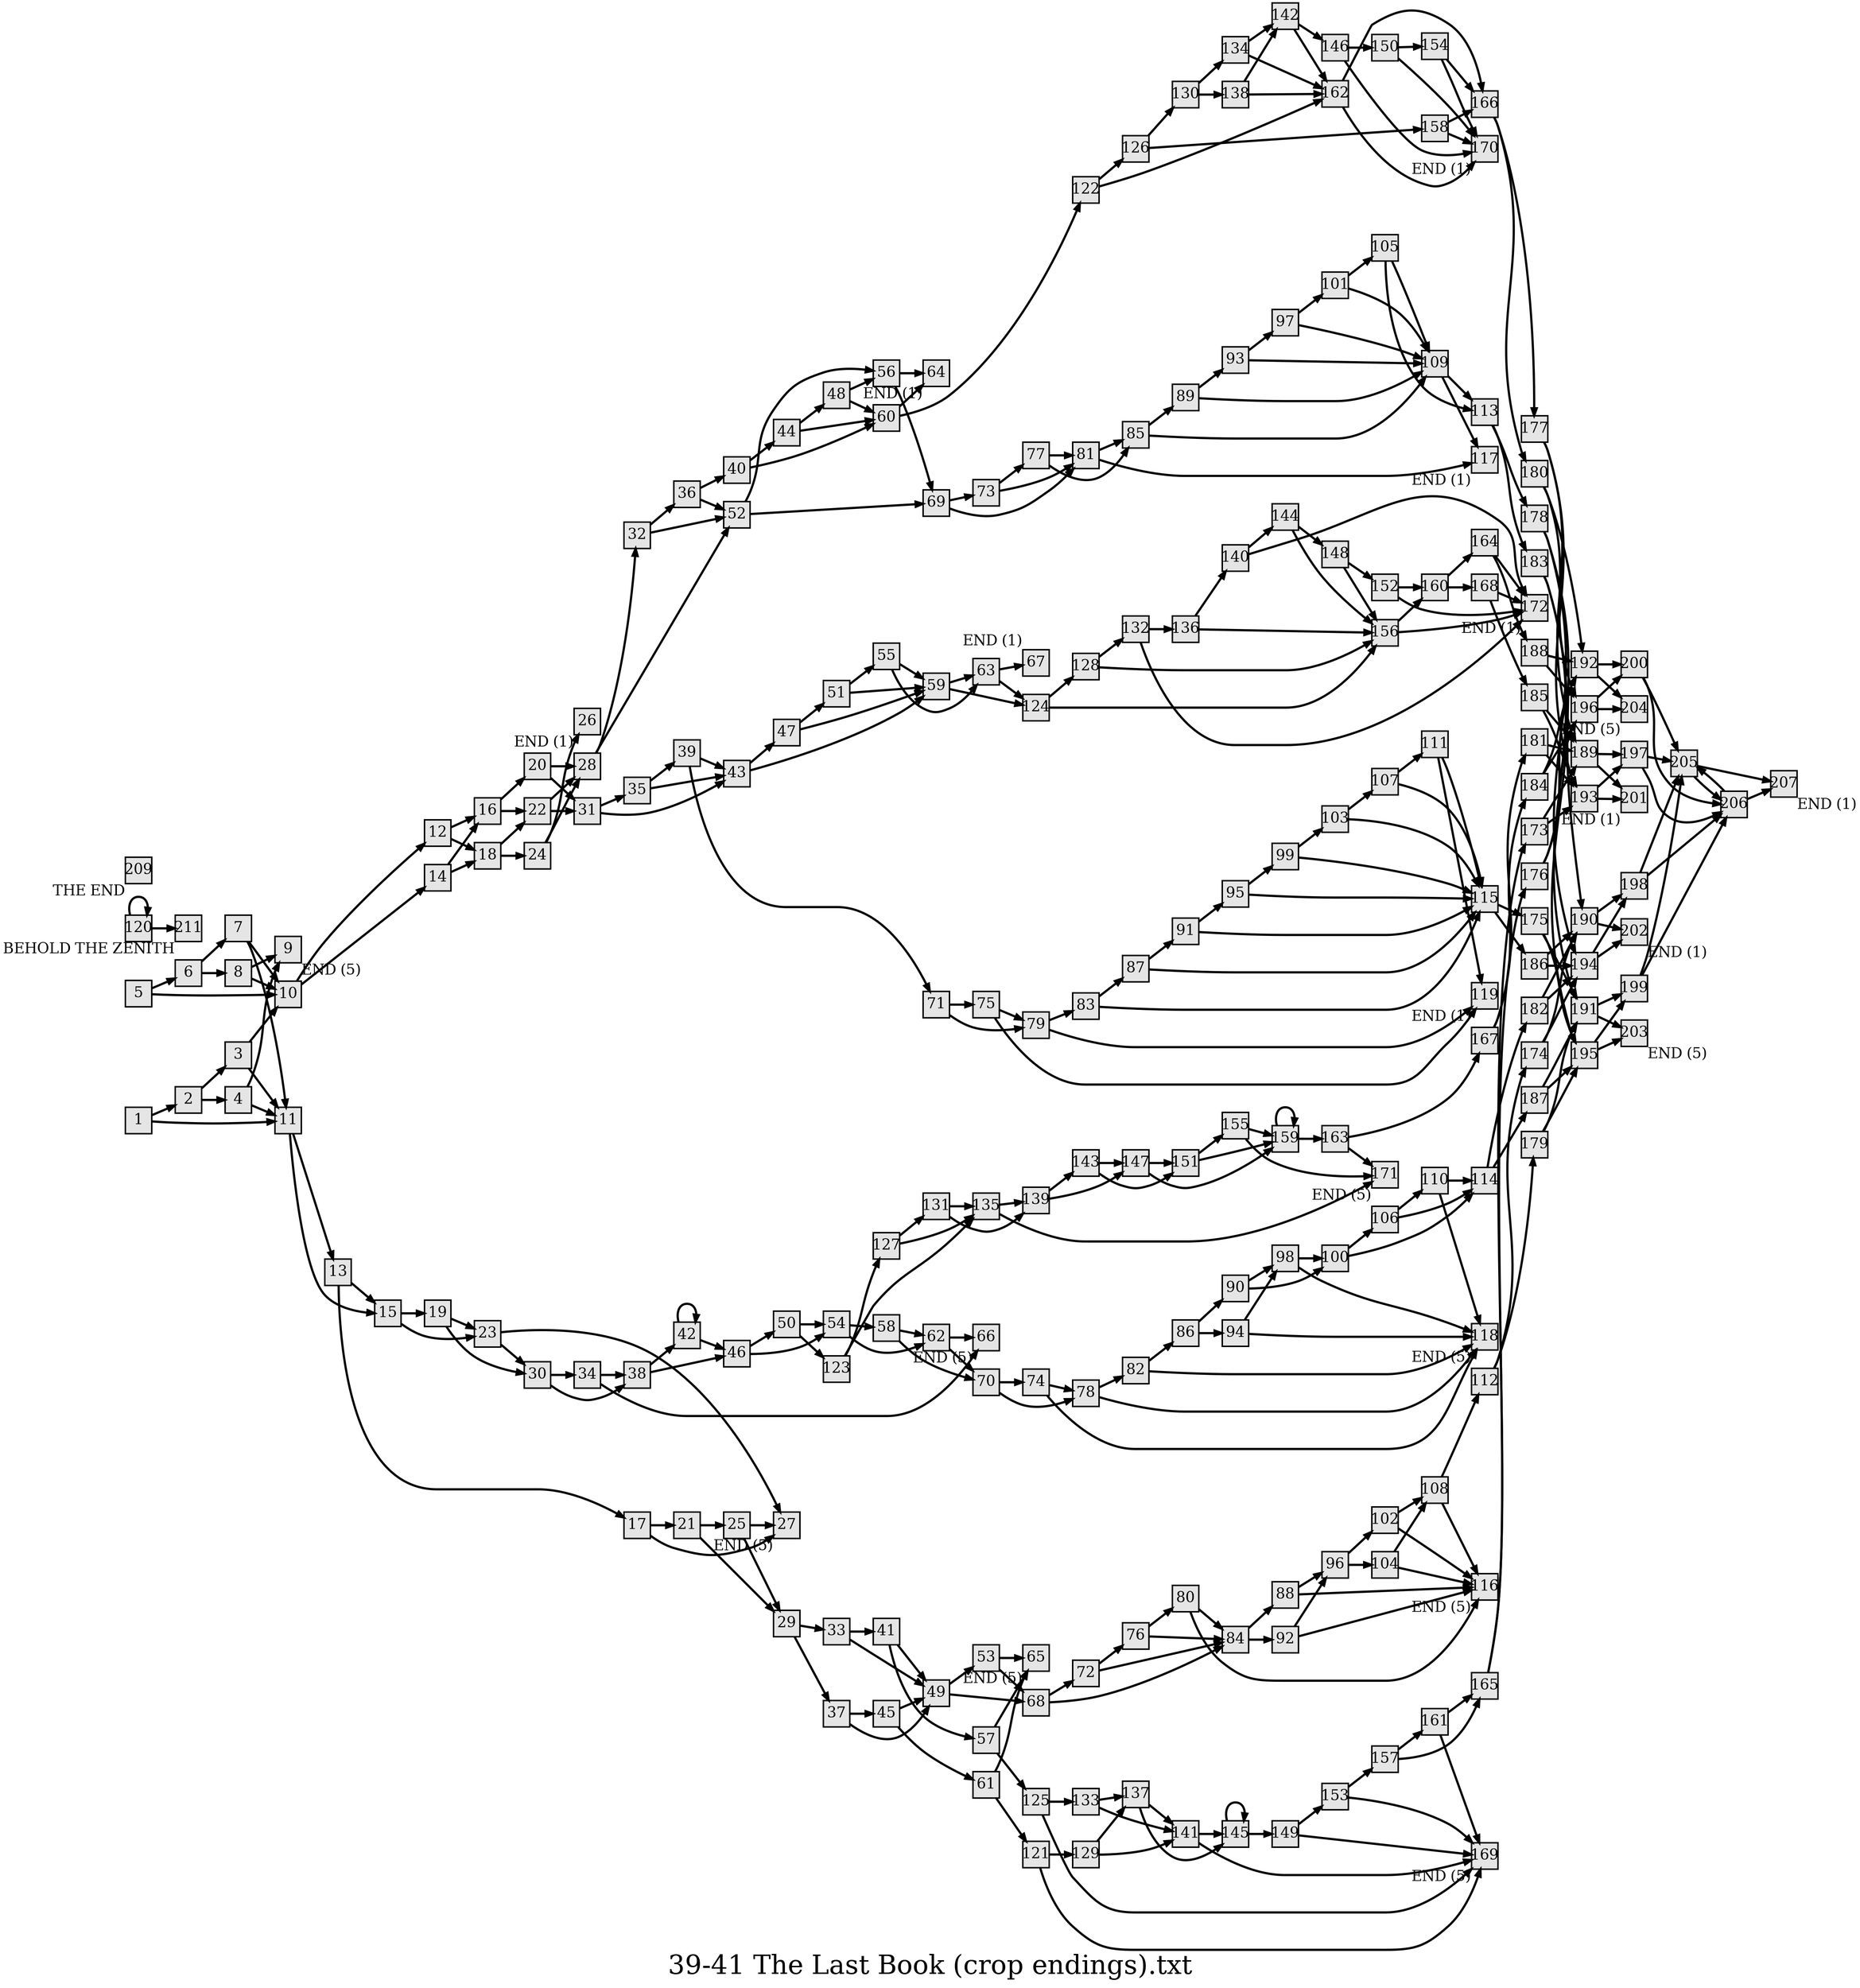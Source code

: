 digraph g{
  graph [ label="39-41 The Last Book (crop endings).txt" rankdir=LR, ordering=out, fontsize=36, nodesep="0.35", ranksep="0.45"];
  node  [shape=rect, penwidth=2, fontsize=20, style=filled, fillcolor=grey90, margin="0,0", labelfloat=true, regular=true, fixedsize=true];
  edge  [labelfloat=true, penwidth=3, fontsize=12];
  // Jeremy Douglass 2017-09-28;
  
  1 -> 2;
  1 -> 11;
  2 -> 3;
  2 -> 4;
  3 -> 10;
  3 -> 11;
  4 -> 9;
  4 -> 11;
  5 -> 6;
  5 -> 10;
  6 -> 7;
  6 -> 8;
  7 -> 10;
  7 -> 11;
  8 -> 9;
  8 -> 10;
  9	[ xlabel="END (5)" ];
  10 -> 12;
  10 -> 14;
  11 -> 13;
  11 -> 15;
  12 -> 16;
  12 -> 18;
  13 -> 15;
  13 -> 17;
  14 -> 16;
  14 -> 18;
  15 -> 19;
  15 -> 23;
  16 -> 20;
  16 -> 22;
  17 -> 21;
  17 -> 27;
  18 -> 22;
  18 -> 24;
  19 -> 23;
  19 -> 30;
  20 -> 28;
  20 -> 31;
  21 -> 25;
  21 -> 29;
  22 -> 28;
  22 -> 31;
  23 -> 27;
  23 -> 30;
  24 -> 26;
  24 -> 28;
  25 -> 27;
  25 -> 29;
  26	[ xlabel="END (1)" ];
  27	[ xlabel="END (5)" ];
  28 -> 32;
  28 -> 52;
  29 -> 33;	// If you are male, turn to page 33
  29 -> 37;	// if you are female, turn to page 37
  30 -> 34;
  30 -> 38;
  31 -> 35;
  31 -> 43;
  32 -> 36;
  32 -> 52;
  33 -> 41;
  33 -> 49;
  34 -> 38;
  34 -> 66;
  35 -> 39;
  35 -> 43;
  36 -> 40;
  36 -> 52;
  37 -> 45;
  37 -> 49;
  38 -> 42;
  38 -> 46;
  39 -> 43;
  39 -> 71;
  40 -> 44;
  40 -> 60;
  41 -> 49;
  41 -> 57;
  42 -> 42;
  42 -> 46;
  43 -> 47;
  43 -> 59;
  44 -> 48;
  44 -> 60;
  45 -> 49;
  45 -> 61;
  46 -> 50;
  46 -> 54;
  47 -> 51;
  47 -> 59;
  48 -> 56;
  48 -> 60;
  49 -> 53;
  49 -> 68;
  50 -> 54;
  50 -> 123;
  51 -> 55;
  51 -> 59;
  52 -> 56;
  52 -> 69;
  53 -> 65;
  53 -> 68;
  54 -> 58;
  54 -> 62;
  55 -> 59;
  55 -> 63;
  56 -> 64;
  56 -> 69;
  57 -> 65;
  57 -> 125;
  58 -> 62;
  58 -> 70;
  59 -> 63;
  59 -> 124;
  60 -> 64;
  60 -> 122;
  61 -> 65;
  61 -> 121;
  62 -> 66;
  62 -> 70;
  63 -> 67;
  63 -> 124;
  64	[ xlabel="END (1)" ];
  65	[ xlabel="END (5)" ];
  66	[ xlabel="END (5)" ];
  67	[ xlabel="END (1)" ];
  68 -> 72;
  68 -> 84;
  69 -> 73;
  69 -> 81;
  70 -> 74;
  70 -> 78;
  71 -> 75;
  71 -> 79;
  72 -> 76;
  72 -> 84;
  73 -> 77;
  73 -> 81;
  74 -> 78;
  74 -> 118;
  75 -> 79;
  75 -> 119;
  76 -> 80;
  76 -> 84;
  77 -> 81;
  77 -> 85;
  78 -> 82;
  78 -> 118;
  79 -> 83;
  79 -> 119;
  80 -> 84;
  80 -> 116;
  81 -> 85;
  81 -> 117;
  82 -> 86;
  82 -> 118;
  83 -> 87;
  83 -> 115;
  84 -> 88;
  84 -> 92;
  85 -> 89;
  85 -> 109;
  86 -> 90;
  86 -> 94;
  87 -> 91;
  87 -> 115;
  88 -> 96;
  88 -> 116;
  89 -> 93;
  89 -> 109;
  90 -> 98;
  90 -> 100;
  91 -> 95;
  91 -> 115;
  92 -> 96;
  92 -> 116;
  93 -> 97;
  93 -> 109;
  94 -> 98;
  94 -> 118;
  95 -> 99;
  95 -> 115;
  96 -> 102;
  96 -> 104;
  97 -> 101;
  97 -> 109;
  98 -> 100;
  98 -> 118;
  99 -> 103;
  99 -> 115;
  100 -> 106;
  100 -> 114;
  101 -> 105;
  101 -> 109;
  102 -> 108;
  102 -> 116;
  103 -> 107;
  103 -> 115;
  104 -> 108;
  104 -> 116;
  105 -> 109;
  105 -> 113;
  106 -> 110;
  106 -> 114;
  107 -> 111;
  107 -> 115;
  108 -> 112;
  108 -> 116;
  109 -> 113;
  109 -> 117;
  110 -> 114;
  110 -> 118;
  111 -> 115;
  111 -> 119;
  112 -> 174;
  112 -> 179;
  113 -> 178;
  113 -> 183;
  114 -> 182;
  114 -> 187;
  115 -> 175;
  115 -> 186;
  116	[ xlabel="END (5)" ];
  117	[ xlabel="END (1)" ];
  118	[ xlabel="END (5)" ];
  119	[ xlabel="END (1)" ];
  120 -> 120;
  120 -> 211;
  121 -> 129;
  121 -> 169;
  122 -> 126;
  122 -> 162;
  123 -> 127;
  123 -> 135;
  124 -> 128;
  124 -> 156;
  125 -> 133;
  125 -> 169;
  126 -> 130;
  126 -> 158;
  127 -> 131;
  127 -> 135;
  128 -> 132;
  128 -> 156;
  129 -> 137;
  129 -> 141;
  130 -> 134;
  130 -> 138;
  131 -> 135;
  131 -> 139;
  132 -> 136;
  132 -> 172;
  133 -> 137;
  133 -> 141;
  134 -> 142;
  134 -> 162;
  135 -> 139;
  135 -> 171;
  136 -> 140;
  136 -> 156;
  137 -> 141;
  137 -> 145;
  138 -> 142;
  138 -> 162;
  139 -> 143;
  139 -> 147;
  140 -> 144;
  140 -> 172;
  141 -> 145;
  141 -> 169;
  142 -> 146;
  142 -> 162;
  143 -> 147;
  143 -> 151;
  144 -> 148;
  144 -> 156;
  145 -> 145;
  145 -> 149;
  146 -> 150;
  146 -> 170;
  147 -> 151;
  147 -> 159;
  148 -> 152;
  148 -> 156;
  149 -> 153;
  149 -> 169;
  150 -> 154;
  150 -> 170;
  151 -> 155;
  151 -> 159;
  152 -> 160;
  152 -> 172;
  153 -> 157;
  153 -> 169;
  154 -> 166;
  154 -> 170;
  155 -> 159;
  155 -> 171;
  156 -> 160;
  156 -> 172;
  157 -> 161;
  157 -> 165;
  158 -> 166;
  158 -> 170;
  159 -> 159;
  159 -> 163;
  160 -> 164;
  160 -> 168;
  161 -> 165;
  161 -> 169;
  162 -> 166;
  162 -> 170;
  163 -> 167;
  163 -> 171;
  164 -> 172;
  164 -> 188;
  165 -> 173;
  165 -> 176;
  166 -> 177;
  166 -> 180;
  167 -> 181;
  167 -> 184;
  168 -> 172;
  168 -> 185;
  169	[ xlabel="END (5)" ];
  170	[ xlabel="END (1)" ];
  171	[ xlabel="END (5)" ];
  172	[ xlabel="END (1)" ];
  173 -> 189;
  173 -> 193;
  174 -> 190;
  174 -> 194;
  175 -> 191;
  175 -> 195;
  176 -> 192;	// If you want to turn to page 192, turn to page 192
  176 -> 196;	// If you want to turn to page 196, turn to page 196
  177 -> 189;
  177 -> 193;
  178 -> 190;
  178 -> 194;
  179 -> 191;
  179 -> 195;
  180 -> 192;
  180 -> 196;
  181 -> 189;
  181 -> 193;
  182 -> 190;
  182 -> 194;
  183 -> 191;
  183 -> 195;
  184 -> 192;
  184 -> 196;
  185 -> 189;
  185 -> 193;
  186 -> 190;
  186 -> 194;
  187 -> 191;
  187 -> 195;
  188 -> 192;
  188 -> 196;
  189 -> 197;
  189 -> 201;
  190 -> 198;
  190 -> 202;
  191 -> 199;
  191 -> 203;
  192 -> 200;
  192 -> 204;
  193 -> 197;
  193 -> 201;
  194 -> 198;
  194 -> 202;
  195 -> 199;
  195 -> 203;
  196 -> 200;
  196 -> 204;
  197 -> 205;
  197 -> 206;
  198 -> 205;
  198 -> 206;
  199 -> 205;
  199 -> 206;
  200 -> 205;
  200 -> 206;
  201	[ xlabel="END (1)" ];
  202	[ xlabel="END (1)" ];
  203	[ xlabel="END (5)" ];
  204	[ xlabel="END (5)" ];
  205 -> 207;
  205 -> 206;
  206 -> 207;
  206 -> 205;
  207	[ xlabel="END (1)" ];
  
  // 208;
  
  209	[ xlabel="THE END" ];
  
  // 210;
  
  211	[ xlabel="BEHOLD THE ZENITH" ];
}

